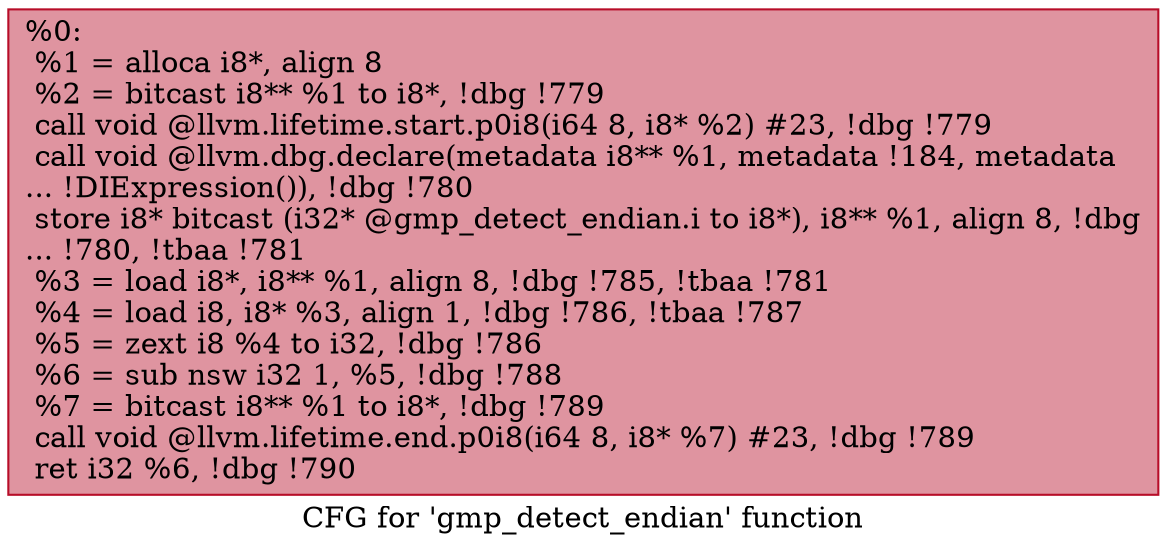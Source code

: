 digraph "CFG for 'gmp_detect_endian' function" {
	label="CFG for 'gmp_detect_endian' function";

	Node0x1bc2030 [shape=record,color="#b70d28ff", style=filled, fillcolor="#b70d2870",label="{%0:\l  %1 = alloca i8*, align 8\l  %2 = bitcast i8** %1 to i8*, !dbg !779\l  call void @llvm.lifetime.start.p0i8(i64 8, i8* %2) #23, !dbg !779\l  call void @llvm.dbg.declare(metadata i8** %1, metadata !184, metadata\l... !DIExpression()), !dbg !780\l  store i8* bitcast (i32* @gmp_detect_endian.i to i8*), i8** %1, align 8, !dbg\l... !780, !tbaa !781\l  %3 = load i8*, i8** %1, align 8, !dbg !785, !tbaa !781\l  %4 = load i8, i8* %3, align 1, !dbg !786, !tbaa !787\l  %5 = zext i8 %4 to i32, !dbg !786\l  %6 = sub nsw i32 1, %5, !dbg !788\l  %7 = bitcast i8** %1 to i8*, !dbg !789\l  call void @llvm.lifetime.end.p0i8(i64 8, i8* %7) #23, !dbg !789\l  ret i32 %6, !dbg !790\l}"];
}
